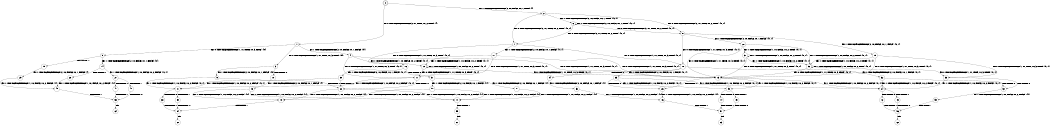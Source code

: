 digraph BCG {
size = "7, 10.5";
center = TRUE;
node [shape = circle];
0 [peripheries = 2];
0 -> 1 [label = "EX !0 !ATOMIC_EXCH_BRANCH (2, +1, TRUE, +0, 2, TRUE) !{}"];
0 -> 2 [label = "EX !1 !ATOMIC_EXCH_BRANCH (2, +0, FALSE, +0, 1, TRUE) !{}"];
1 -> 3 [label = "EX !0 !ATOMIC_EXCH_BRANCH (1, +1, TRUE, +0, 3, TRUE) !{0}"];
1 -> 4 [label = "EX !1 !ATOMIC_EXCH_BRANCH (2, +0, FALSE, +0, 1, FALSE) !{0}"];
1 -> 5 [label = "EX !0 !ATOMIC_EXCH_BRANCH (1, +1, TRUE, +0, 3, TRUE) !{0}"];
2 -> 6 [label = "EX !1 !ATOMIC_EXCH_BRANCH (2, +0, FALSE, +0, 1, TRUE) !{0, 1}"];
2 -> 7 [label = "EX !0 !ATOMIC_EXCH_BRANCH (2, +1, TRUE, +0, 2, TRUE) !{0, 1}"];
2 -> 8 [label = "EX !0 !ATOMIC_EXCH_BRANCH (2, +1, TRUE, +0, 2, TRUE) !{0, 1}"];
3 -> 9 [label = "EX !1 !ATOMIC_EXCH_BRANCH (2, +0, FALSE, +0, 1, FALSE) !{0}"];
3 -> 10 [label = "TERMINATE !0"];
4 -> 11 [label = "EX !0 !ATOMIC_EXCH_BRANCH (1, +1, TRUE, +0, 3, TRUE) !{0, 1}"];
4 -> 12 [label = "EX !1 !ATOMIC_EXCH_BRANCH (1, +0, FALSE, +0, 2, TRUE) !{0, 1}"];
4 -> 13 [label = "EX !0 !ATOMIC_EXCH_BRANCH (1, +1, TRUE, +0, 3, TRUE) !{0, 1}"];
5 -> 14 [label = "EX !1 !ATOMIC_EXCH_BRANCH (2, +0, FALSE, +0, 1, FALSE) !{0}"];
5 -> 15 [label = "TERMINATE !0"];
6 -> 6 [label = "EX !1 !ATOMIC_EXCH_BRANCH (2, +0, FALSE, +0, 1, TRUE) !{0, 1}"];
6 -> 7 [label = "EX !0 !ATOMIC_EXCH_BRANCH (2, +1, TRUE, +0, 2, TRUE) !{0, 1}"];
6 -> 8 [label = "EX !0 !ATOMIC_EXCH_BRANCH (2, +1, TRUE, +0, 2, TRUE) !{0, 1}"];
7 -> 16 [label = "EX !0 !ATOMIC_EXCH_BRANCH (1, +1, TRUE, +0, 3, TRUE) !{0, 1}"];
7 -> 17 [label = "EX !1 !ATOMIC_EXCH_BRANCH (2, +0, FALSE, +0, 1, FALSE) !{0, 1}"];
7 -> 18 [label = "EX !0 !ATOMIC_EXCH_BRANCH (1, +1, TRUE, +0, 3, TRUE) !{0, 1}"];
8 -> 19 [label = "EX !1 !ATOMIC_EXCH_BRANCH (2, +0, FALSE, +0, 1, FALSE) !{0, 1}"];
8 -> 18 [label = "EX !0 !ATOMIC_EXCH_BRANCH (1, +1, TRUE, +0, 3, TRUE) !{0, 1}"];
8 -> 20 [label = "EX !1 !ATOMIC_EXCH_BRANCH (2, +0, FALSE, +0, 1, FALSE) !{0, 1}"];
9 -> 21 [label = "EX !1 !ATOMIC_EXCH_BRANCH (1, +0, FALSE, +0, 2, FALSE) !{0, 1}"];
9 -> 22 [label = "TERMINATE !0"];
10 -> 23 [label = "EX !1 !ATOMIC_EXCH_BRANCH (2, +0, FALSE, +0, 1, FALSE) !{}"];
11 -> 21 [label = "EX !1 !ATOMIC_EXCH_BRANCH (1, +0, FALSE, +0, 2, FALSE) !{0, 1}"];
11 -> 22 [label = "TERMINATE !0"];
12 -> 11 [label = "EX !0 !ATOMIC_EXCH_BRANCH (1, +1, TRUE, +0, 3, TRUE) !{0, 1}"];
12 -> 12 [label = "EX !1 !ATOMIC_EXCH_BRANCH (1, +0, FALSE, +0, 2, TRUE) !{0, 1}"];
12 -> 13 [label = "EX !0 !ATOMIC_EXCH_BRANCH (1, +1, TRUE, +0, 3, TRUE) !{0, 1}"];
13 -> 24 [label = "EX !1 !ATOMIC_EXCH_BRANCH (1, +0, FALSE, +0, 2, FALSE) !{0, 1}"];
13 -> 25 [label = "EX !1 !ATOMIC_EXCH_BRANCH (1, +0, FALSE, +0, 2, FALSE) !{0, 1}"];
13 -> 26 [label = "TERMINATE !0"];
14 -> 27 [label = "EX !1 !ATOMIC_EXCH_BRANCH (1, +0, FALSE, +0, 2, FALSE) !{0, 1}"];
14 -> 28 [label = "TERMINATE !0"];
15 -> 29 [label = "EX !1 !ATOMIC_EXCH_BRANCH (2, +0, FALSE, +0, 1, FALSE) !{}"];
16 -> 30 [label = "EX !1 !ATOMIC_EXCH_BRANCH (2, +0, FALSE, +0, 1, FALSE) !{0, 1}"];
16 -> 31 [label = "TERMINATE !0"];
17 -> 11 [label = "EX !0 !ATOMIC_EXCH_BRANCH (1, +1, TRUE, +0, 3, TRUE) !{0, 1}"];
17 -> 12 [label = "EX !1 !ATOMIC_EXCH_BRANCH (1, +0, FALSE, +0, 2, TRUE) !{0, 1}"];
17 -> 13 [label = "EX !0 !ATOMIC_EXCH_BRANCH (1, +1, TRUE, +0, 3, TRUE) !{0, 1}"];
18 -> 32 [label = "EX !1 !ATOMIC_EXCH_BRANCH (2, +0, FALSE, +0, 1, FALSE) !{0, 1}"];
18 -> 33 [label = "EX !1 !ATOMIC_EXCH_BRANCH (2, +0, FALSE, +0, 1, FALSE) !{0, 1}"];
18 -> 34 [label = "TERMINATE !0"];
19 -> 35 [label = "EX !0 !ATOMIC_EXCH_BRANCH (1, +1, TRUE, +0, 3, TRUE) !{0, 1}"];
19 -> 36 [label = "EX !1 !ATOMIC_EXCH_BRANCH (1, +0, FALSE, +0, 2, TRUE) !{0, 1}"];
19 -> 13 [label = "EX !0 !ATOMIC_EXCH_BRANCH (1, +1, TRUE, +0, 3, TRUE) !{0, 1}"];
20 -> 36 [label = "EX !1 !ATOMIC_EXCH_BRANCH (1, +0, FALSE, +0, 2, TRUE) !{0, 1}"];
20 -> 13 [label = "EX !0 !ATOMIC_EXCH_BRANCH (1, +1, TRUE, +0, 3, TRUE) !{0, 1}"];
20 -> 37 [label = "EX !1 !ATOMIC_EXCH_BRANCH (1, +0, FALSE, +0, 2, TRUE) !{0, 1}"];
21 -> 38 [label = "TERMINATE !0"];
21 -> 39 [label = "TERMINATE !1"];
22 -> 40 [label = "EX !1 !ATOMIC_EXCH_BRANCH (1, +0, FALSE, +0, 2, FALSE) !{1}"];
22 -> 41 [label = "EX !1 !ATOMIC_EXCH_BRANCH (1, +0, FALSE, +0, 2, FALSE) !{1}"];
23 -> 40 [label = "EX !1 !ATOMIC_EXCH_BRANCH (1, +0, FALSE, +0, 2, FALSE) !{1}"];
23 -> 41 [label = "EX !1 !ATOMIC_EXCH_BRANCH (1, +0, FALSE, +0, 2, FALSE) !{1}"];
24 -> 42 [label = "TERMINATE !0"];
24 -> 43 [label = "TERMINATE !1"];
25 -> 44 [label = "TERMINATE !0"];
25 -> 45 [label = "TERMINATE !1"];
26 -> 46 [label = "EX !1 !ATOMIC_EXCH_BRANCH (1, +0, FALSE, +0, 2, FALSE) !{1}"];
27 -> 47 [label = "TERMINATE !0"];
27 -> 48 [label = "TERMINATE !1"];
28 -> 49 [label = "EX !1 !ATOMIC_EXCH_BRANCH (1, +0, FALSE, +0, 2, FALSE) !{1}"];
29 -> 49 [label = "EX !1 !ATOMIC_EXCH_BRANCH (1, +0, FALSE, +0, 2, FALSE) !{1}"];
30 -> 21 [label = "EX !1 !ATOMIC_EXCH_BRANCH (1, +0, FALSE, +0, 2, FALSE) !{0, 1}"];
30 -> 22 [label = "TERMINATE !0"];
31 -> 50 [label = "EX !1 !ATOMIC_EXCH_BRANCH (2, +0, FALSE, +0, 1, FALSE) !{1}"];
31 -> 51 [label = "EX !1 !ATOMIC_EXCH_BRANCH (2, +0, FALSE, +0, 1, FALSE) !{1}"];
32 -> 24 [label = "EX !1 !ATOMIC_EXCH_BRANCH (1, +0, FALSE, +0, 2, FALSE) !{0, 1}"];
32 -> 52 [label = "TERMINATE !0"];
33 -> 24 [label = "EX !1 !ATOMIC_EXCH_BRANCH (1, +0, FALSE, +0, 2, FALSE) !{0, 1}"];
33 -> 25 [label = "EX !1 !ATOMIC_EXCH_BRANCH (1, +0, FALSE, +0, 2, FALSE) !{0, 1}"];
33 -> 26 [label = "TERMINATE !0"];
34 -> 53 [label = "EX !1 !ATOMIC_EXCH_BRANCH (2, +0, FALSE, +0, 1, FALSE) !{1}"];
35 -> 24 [label = "EX !1 !ATOMIC_EXCH_BRANCH (1, +0, FALSE, +0, 2, FALSE) !{0, 1}"];
35 -> 52 [label = "TERMINATE !0"];
36 -> 35 [label = "EX !0 !ATOMIC_EXCH_BRANCH (1, +1, TRUE, +0, 3, TRUE) !{0, 1}"];
36 -> 36 [label = "EX !1 !ATOMIC_EXCH_BRANCH (1, +0, FALSE, +0, 2, TRUE) !{0, 1}"];
36 -> 13 [label = "EX !0 !ATOMIC_EXCH_BRANCH (1, +1, TRUE, +0, 3, TRUE) !{0, 1}"];
37 -> 36 [label = "EX !1 !ATOMIC_EXCH_BRANCH (1, +0, FALSE, +0, 2, TRUE) !{0, 1}"];
37 -> 13 [label = "EX !0 !ATOMIC_EXCH_BRANCH (1, +1, TRUE, +0, 3, TRUE) !{0, 1}"];
37 -> 37 [label = "EX !1 !ATOMIC_EXCH_BRANCH (1, +0, FALSE, +0, 2, TRUE) !{0, 1}"];
38 -> 54 [label = "TERMINATE !1"];
39 -> 54 [label = "TERMINATE !0"];
40 -> 54 [label = "TERMINATE !1"];
41 -> 55 [label = "TERMINATE !1"];
42 -> 56 [label = "TERMINATE !1"];
43 -> 56 [label = "TERMINATE !0"];
44 -> 57 [label = "TERMINATE !1"];
45 -> 57 [label = "TERMINATE !0"];
46 -> 57 [label = "TERMINATE !1"];
47 -> 58 [label = "TERMINATE !1"];
48 -> 58 [label = "TERMINATE !0"];
49 -> 58 [label = "TERMINATE !1"];
50 -> 40 [label = "EX !1 !ATOMIC_EXCH_BRANCH (1, +0, FALSE, +0, 2, FALSE) !{1}"];
50 -> 41 [label = "EX !1 !ATOMIC_EXCH_BRANCH (1, +0, FALSE, +0, 2, FALSE) !{1}"];
51 -> 41 [label = "EX !1 !ATOMIC_EXCH_BRANCH (1, +0, FALSE, +0, 2, FALSE) !{1}"];
52 -> 59 [label = "EX !1 !ATOMIC_EXCH_BRANCH (1, +0, FALSE, +0, 2, FALSE) !{1}"];
53 -> 46 [label = "EX !1 !ATOMIC_EXCH_BRANCH (1, +0, FALSE, +0, 2, FALSE) !{1}"];
54 -> 60 [label = "exit"];
55 -> 61 [label = "exit"];
56 -> 62 [label = "exit"];
57 -> 63 [label = "exit"];
58 -> 64 [label = "exit"];
59 -> 56 [label = "TERMINATE !1"];
}
